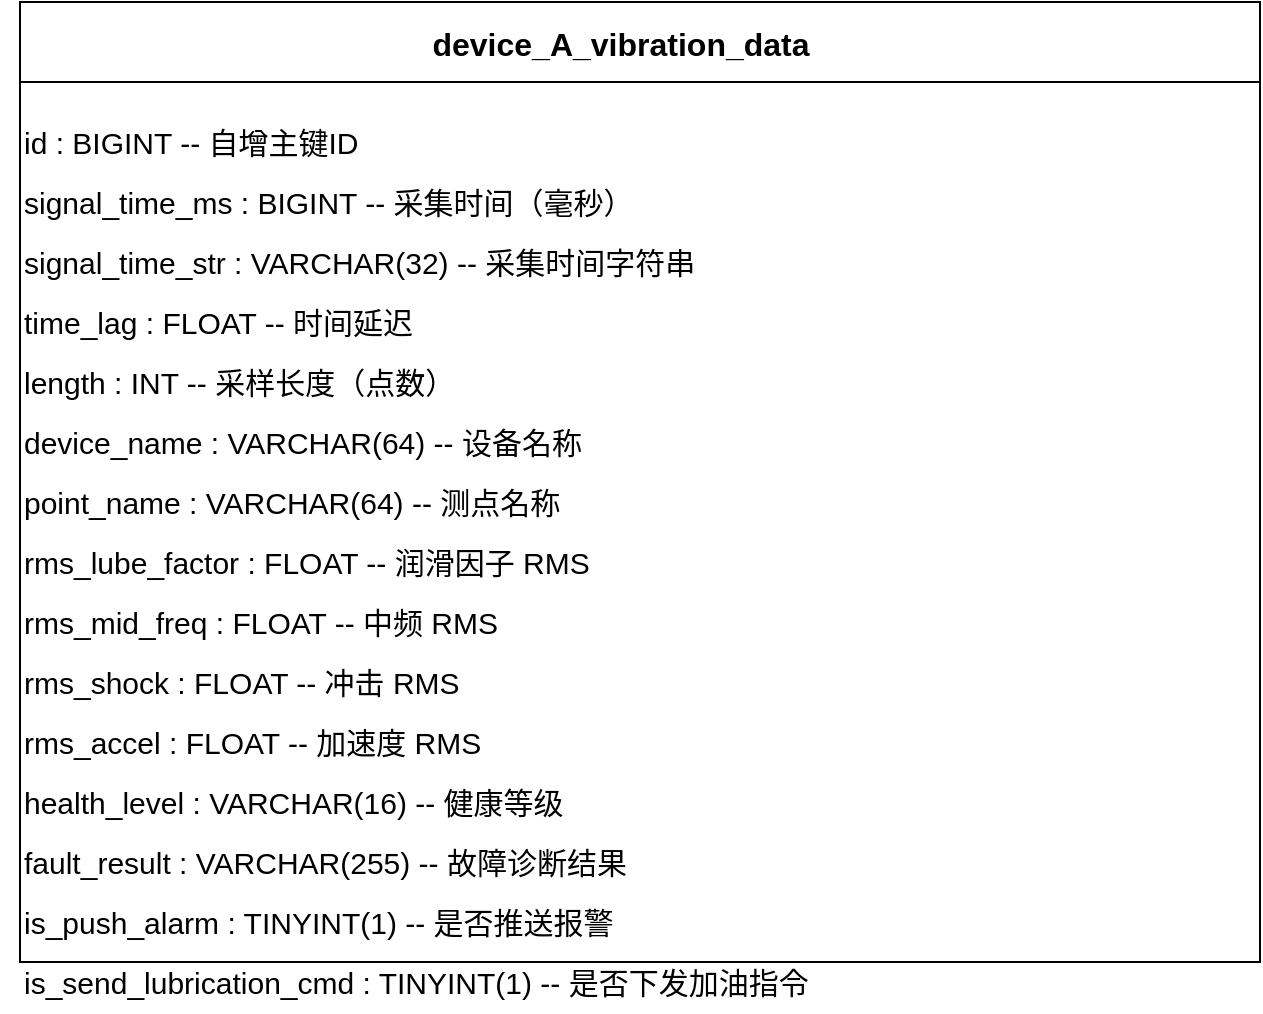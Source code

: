 <mxfile version="28.0.7">
  <diagram name="Device Vibration Table" id="device-table">
    <mxGraphModel dx="1532" dy="814" grid="1" gridSize="10" guides="1" tooltips="1" connect="1" arrows="1" fold="1" page="1" pageScale="1" pageWidth="827" pageHeight="1169" math="0" shadow="0">
      <root>
        <mxCell id="0" />
        <mxCell id="1" parent="0" />
        <mxCell id="2" value="" style="swimlane;startSize=40;" parent="1" vertex="1">
          <mxGeometry x="120" y="60" width="620" height="480" as="geometry" />
        </mxCell>
        <mxCell id="3" value="device_A_vibration_data" style="text;html=1;align=center;verticalAlign=middle;fontSize=16;fontStyle=1;" parent="2" vertex="1">
          <mxGeometry x="-10" y="6" width="620" height="30" as="geometry" />
        </mxCell>
        <mxCell id="4" value="id : BIGINT  --  自增主键ID" style="text;fontSize=15;" parent="2" vertex="1">
          <mxGeometry y="55" width="620" height="30" as="geometry" />
        </mxCell>
        <mxCell id="5" value="signal_time_ms : BIGINT  --  采集时间（毫秒）" style="text;fontSize=15;" parent="2" vertex="1">
          <mxGeometry y="85" width="620" height="30" as="geometry" />
        </mxCell>
        <mxCell id="6" value="signal_time_str : VARCHAR(32)  --  采集时间字符串" style="text;fontSize=15;" parent="2" vertex="1">
          <mxGeometry y="115" width="620" height="30" as="geometry" />
        </mxCell>
        <mxCell id="7" value="time_lag : FLOAT  --  时间延迟" style="text;fontSize=15;" parent="2" vertex="1">
          <mxGeometry y="145" width="620" height="30" as="geometry" />
        </mxCell>
        <mxCell id="8" value="length : INT  --  采样长度（点数）" style="text;fontSize=15;" parent="2" vertex="1">
          <mxGeometry y="175" width="620" height="30" as="geometry" />
        </mxCell>
        <mxCell id="9" value="device_name : VARCHAR(64)  --  设备名称" style="text;fontSize=15;" parent="2" vertex="1">
          <mxGeometry y="205" width="620" height="30" as="geometry" />
        </mxCell>
        <mxCell id="10" value="point_name : VARCHAR(64)  --  测点名称" style="text;fontSize=15;" parent="2" vertex="1">
          <mxGeometry y="235" width="620" height="30" as="geometry" />
        </mxCell>
        <mxCell id="11" value="rms_lube_factor : FLOAT  --  润滑因子 RMS" style="text;fontSize=15;" parent="2" vertex="1">
          <mxGeometry y="265" width="620" height="30" as="geometry" />
        </mxCell>
        <mxCell id="12" value="rms_mid_freq : FLOAT  --  中频 RMS" style="text;fontSize=15;" parent="2" vertex="1">
          <mxGeometry y="295" width="620" height="30" as="geometry" />
        </mxCell>
        <mxCell id="13" value="rms_shock : FLOAT  --  冲击 RMS" style="text;fontSize=15;" parent="2" vertex="1">
          <mxGeometry y="325" width="620" height="30" as="geometry" />
        </mxCell>
        <mxCell id="14" value="rms_accel : FLOAT  --  加速度 RMS" style="text;fontSize=15;" parent="2" vertex="1">
          <mxGeometry y="355" width="620" height="30" as="geometry" />
        </mxCell>
        <mxCell id="15" value="health_level : VARCHAR(16)  --  健康等级" style="text;fontSize=15;" parent="2" vertex="1">
          <mxGeometry y="385" width="620" height="30" as="geometry" />
        </mxCell>
        <mxCell id="16" value="fault_result : VARCHAR(255)  --  故障诊断结果" style="text;fontSize=15;" parent="2" vertex="1">
          <mxGeometry y="415" width="620" height="30" as="geometry" />
        </mxCell>
        <mxCell id="17" value="is_push_alarm : TINYINT(1)  --  是否推送报警" style="text;fontSize=15;" parent="2" vertex="1">
          <mxGeometry y="445" width="620" height="30" as="geometry" />
        </mxCell>
        <mxCell id="18" value="is_send_lubrication_cmd : TINYINT(1)  --  是否下发加油指令" style="text;fontSize=15;" parent="2" vertex="1">
          <mxGeometry y="475" width="620" height="30" as="geometry" />
        </mxCell>
      </root>
    </mxGraphModel>
  </diagram>
</mxfile>
